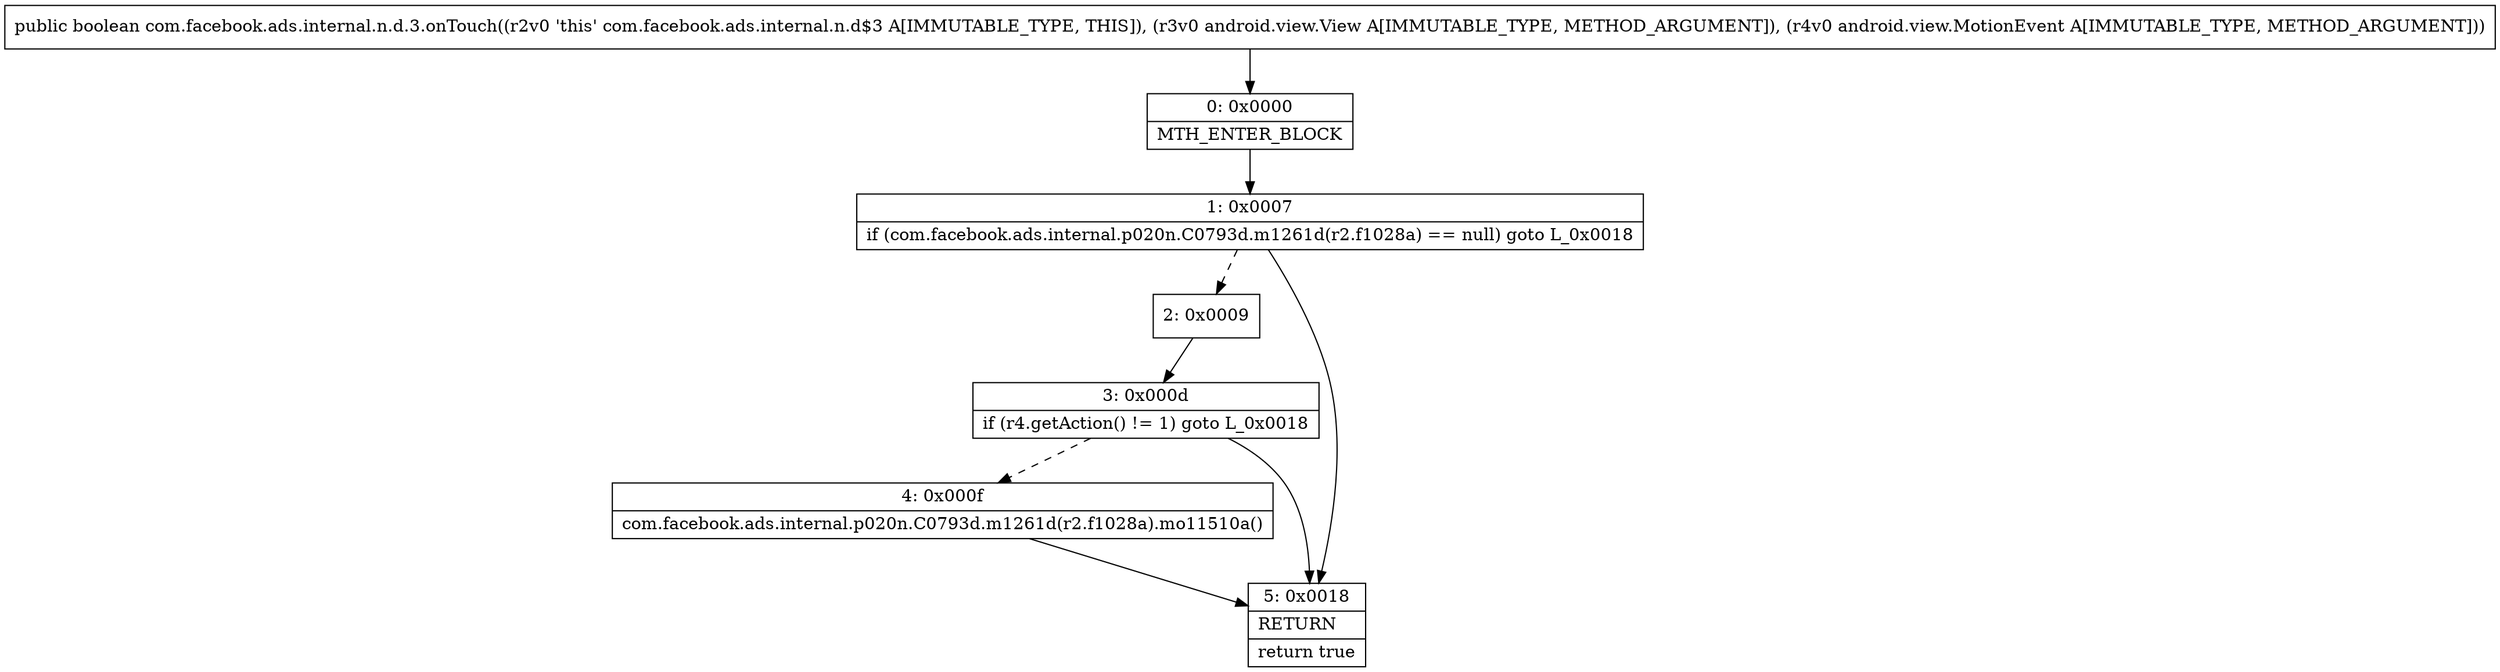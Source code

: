 digraph "CFG forcom.facebook.ads.internal.n.d.3.onTouch(Landroid\/view\/View;Landroid\/view\/MotionEvent;)Z" {
Node_0 [shape=record,label="{0\:\ 0x0000|MTH_ENTER_BLOCK\l}"];
Node_1 [shape=record,label="{1\:\ 0x0007|if (com.facebook.ads.internal.p020n.C0793d.m1261d(r2.f1028a) == null) goto L_0x0018\l}"];
Node_2 [shape=record,label="{2\:\ 0x0009}"];
Node_3 [shape=record,label="{3\:\ 0x000d|if (r4.getAction() != 1) goto L_0x0018\l}"];
Node_4 [shape=record,label="{4\:\ 0x000f|com.facebook.ads.internal.p020n.C0793d.m1261d(r2.f1028a).mo11510a()\l}"];
Node_5 [shape=record,label="{5\:\ 0x0018|RETURN\l|return true\l}"];
MethodNode[shape=record,label="{public boolean com.facebook.ads.internal.n.d.3.onTouch((r2v0 'this' com.facebook.ads.internal.n.d$3 A[IMMUTABLE_TYPE, THIS]), (r3v0 android.view.View A[IMMUTABLE_TYPE, METHOD_ARGUMENT]), (r4v0 android.view.MotionEvent A[IMMUTABLE_TYPE, METHOD_ARGUMENT])) }"];
MethodNode -> Node_0;
Node_0 -> Node_1;
Node_1 -> Node_2[style=dashed];
Node_1 -> Node_5;
Node_2 -> Node_3;
Node_3 -> Node_4[style=dashed];
Node_3 -> Node_5;
Node_4 -> Node_5;
}

